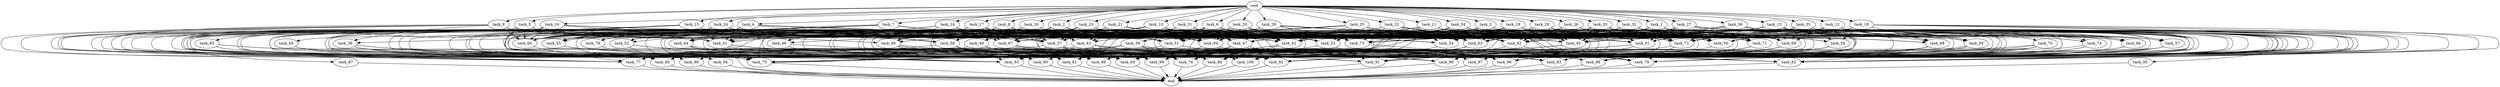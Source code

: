 digraph G {
  task_15 [size="3.332335e+11"];
  task_77 [size="3.517805e+11"];
  task_62 [size="5.524854e+11"];
  task_59 [size="2.151197e+11"];
  task_20 [size="3.043648e+11"];
  task_17 [size="4.985113e+11"];
  task_89 [size="2.703358e+11"];
  task_24 [size="1.103271e+11"];
  task_92 [size="4.053151e+11"];
  task_85 [size="1.684004e+11"];
  task_23 [size="9.973675e+11"];
  task_73 [size="1.537501e+11"];
  task_63 [size="2.637347e+11"];
  task_45 [size="5.720824e+11"];
  task_11 [size="8.270526e+11"];
  task_13 [size="5.338262e+11"];
  task_54 [size="7.089923e+11"];
  task_58 [size="4.620241e+11"];
  task_55 [size="8.467264e+11"];
  task_60 [size="8.459912e+11"];
  task_61 [size="5.891735e+11"];
  task_56 [size="3.195991e+11"];
  task_16 [size="9.907133e+11"];
  task_30 [size="3.965444e+11"];
  task_76 [size="7.203466e+11"];
  task_74 [size="9.756868e+11"];
  task_47 [size="9.191219e+11"];
  task_81 [size="4.489237e+11"];
  task_34 [size="8.994730e+11"];
  task_25 [size="7.388051e+11"];
  task_44 [size="2.939366e+11"];
  task_67 [size="6.583043e+11"];
  task_29 [size="1.079275e+09"];
  end [size="0.000000e+00"];
  task_66 [size="5.358465e+11"];
  task_2 [size="5.207968e+11"];
  task_4 [size="4.322883e+11"];
  task_86 [size="4.750232e+11"];
  task_64 [size="9.148786e+11"];
  task_36 [size="3.773419e+11"];
  task_71 [size="5.285821e+11"];
  task_94 [size="7.457363e+11"];
  task_95 [size="5.611420e+11"];
  task_96 [size="6.201963e+11"];
  task_48 [size="2.029380e+11"];
  task_53 [size="5.674493e+11"];
  task_5 [size="7.565313e+11"];
  task_79 [size="7.130177e+11"];
  task_52 [size="3.659694e+11"];
  task_31 [size="5.222800e+11"];
  task_1 [size="9.781871e+11"];
  task_82 [size="6.812302e+11"];
  task_19 [size="3.292659e+11"];
  task_40 [size="4.006966e+11"];
  task_57 [size="8.686196e+11"];
  task_83 [size="4.860182e+11"];
  task_6 [size="1.669023e+11"];
  task_80 [size="9.172223e+11"];
  task_22 [size="9.900376e+11"];
  task_99 [size="3.175307e+10"];
  task_100 [size="3.585116e+11"];
  task_84 [size="7.530148e+11"];
  task_90 [size="7.136734e+11"];
  task_49 [size="6.957883e+11"];
  task_3 [size="8.969040e+11"];
  task_14 [size="4.041680e+11"];
  task_18 [size="2.763032e+10"];
  task_42 [size="7.363683e+11"];
  task_10 [size="2.584707e+11"];
  task_70 [size="3.569289e+11"];
  task_78 [size="8.094747e+11"];
  task_50 [size="1.040818e+11"];
  task_21 [size="8.605084e+11"];
  task_32 [size="9.919680e+11"];
  task_51 [size="1.418136e+11"];
  task_46 [size="8.214720e+11"];
  task_12 [size="4.494152e+11"];
  task_9 [size="6.466734e+10"];
  task_93 [size="3.313521e+11"];
  task_43 [size="5.676089e+09"];
  task_26 [size="9.126666e+11"];
  task_41 [size="6.302681e+11"];
  task_27 [size="9.192533e+10"];
  task_68 [size="9.497109e+11"];
  task_65 [size="4.300107e+11"];
  task_39 [size="5.831676e+11"];
  task_38 [size="9.395753e+10"];
  task_72 [size="3.609057e+10"];
  task_98 [size="4.399747e+11"];
  task_28 [size="1.642563e+11"];
  task_69 [size="1.350451e+11"];
  task_88 [size="7.244863e+11"];
  task_91 [size="3.410611e+11"];
  task_8 [size="1.696697e+10"];
  task_75 [size="5.855468e+11"];
  task_33 [size="9.788268e+11"];
  root [size="0.000000e+00"];
  task_7 [size="8.311630e+11"];
  task_87 [size="7.974394e+11"];
  task_35 [size="6.929737e+11"];
  task_97 [size="1.145807e+11"];
  task_37 [size="9.676746e+11"];

  task_15 -> task_64 [size="6.099191e+07"];
  task_15 -> task_47 [size="6.565156e+07"];
  task_15 -> task_77 [size="3.517805e+07"];
  task_15 -> task_60 [size="4.976419e+07"];
  task_15 -> task_73 [size="9.609379e+06"];
  task_15 -> task_88 [size="8.049848e+07"];
  task_15 -> task_41 [size="3.501490e+07"];
  task_15 -> task_86 [size="3.654025e+07"];
  task_77 -> end [size="1.000000e-12"];
  task_62 -> task_84 [size="3.963236e+07"];
  task_62 -> task_100 [size="1.886903e+07"];
  task_62 -> task_79 [size="4.194222e+07"];
  task_59 -> task_77 [size="3.517805e+07"];
  task_59 -> task_93 [size="1.949130e+07"];
  task_59 -> task_98 [size="3.384420e+07"];
  task_59 -> task_100 [size="1.886903e+07"];
  task_59 -> task_97 [size="1.273119e+07"];
  task_20 -> task_64 [size="6.099191e+07"];
  task_20 -> task_42 [size="4.909122e+07"];
  task_20 -> task_77 [size="3.517805e+07"];
  task_20 -> task_40 [size="2.226092e+07"];
  task_20 -> task_59 [size="2.390219e+07"];
  task_20 -> task_37 [size="5.692204e+07"];
  task_20 -> task_43 [size="8.108698e+05"];
  task_20 -> task_68 [size="8.633735e+07"];
  task_20 -> task_75 [size="3.444393e+07"];
  task_20 -> task_56 [size="2.130661e+07"];
  task_20 -> task_67 [size="7.314492e+07"];
  task_20 -> task_72 [size="2.005032e+06"];
  task_20 -> task_49 [size="2.319294e+08"];
  task_20 -> task_74 [size="1.951374e+08"];
  task_20 -> task_47 [size="6.565156e+07"];
  task_17 -> task_45 [size="5.720824e+08"];
  task_17 -> task_67 [size="7.314492e+07"];
  task_17 -> task_42 [size="4.909122e+07"];
  task_17 -> task_62 [size="3.453034e+07"];
  task_17 -> task_37 [size="5.692204e+07"];
  task_17 -> task_40 [size="2.226092e+07"];
  task_17 -> task_43 [size="8.108698e+05"];
  task_17 -> task_41 [size="3.501490e+07"];
  task_17 -> task_80 [size="7.643519e+07"];
  task_17 -> task_56 [size="2.130661e+07"];
  task_17 -> task_60 [size="4.976419e+07"];
  task_17 -> task_84 [size="3.963236e+07"];
  task_17 -> task_83 [size="2.557990e+07"];
  task_17 -> task_46 [size="2.738240e+08"];
  task_17 -> task_66 [size="8.930776e+07"];
  task_17 -> task_49 [size="2.319294e+08"];
  task_17 -> task_63 [size="1.648342e+07"];
  task_17 -> task_85 [size="1.871116e+07"];
  task_89 -> end [size="1.000000e-12"];
  task_24 -> task_78 [size="4.047374e+08"];
  task_24 -> task_77 [size="3.517805e+07"];
  task_24 -> task_62 [size="3.453034e+07"];
  task_24 -> task_59 [size="2.390219e+07"];
  task_24 -> task_55 [size="9.408071e+07"];
  task_24 -> task_60 [size="4.976419e+07"];
  task_24 -> task_75 [size="3.444393e+07"];
  task_24 -> task_53 [size="6.304992e+07"];
  task_24 -> task_67 [size="7.314492e+07"];
  task_24 -> task_83 [size="2.557990e+07"];
  task_24 -> task_37 [size="5.692204e+07"];
  task_24 -> task_63 [size="1.648342e+07"];
  task_92 -> end [size="1.000000e-12"];
  task_85 -> end [size="1.000000e-12"];
  task_23 -> task_67 [size="7.314492e+07"];
  task_23 -> task_61 [size="3.682334e+07"];
  task_23 -> task_100 [size="1.886903e+07"];
  task_23 -> task_41 [size="3.501490e+07"];
  task_23 -> task_75 [size="3.444393e+07"];
  task_23 -> task_84 [size="3.963236e+07"];
  task_23 -> task_38 [size="4.697876e+07"];
  task_23 -> task_69 [size="1.038808e+07"];
  task_23 -> task_73 [size="9.609379e+06"];
  task_23 -> task_72 [size="2.005032e+06"];
  task_23 -> task_37 [size="5.692204e+07"];
  task_23 -> task_63 [size="1.648342e+07"];
  task_23 -> task_98 [size="3.384420e+07"];
  task_73 -> task_83 [size="2.557990e+07"];
  task_63 -> task_91 [size="4.872301e+07"];
  task_63 -> task_99 [size="1.984567e+06"];
  task_63 -> task_77 [size="3.517805e+07"];
  task_63 -> task_84 [size="3.963236e+07"];
  task_63 -> task_100 [size="1.886903e+07"];
  task_45 -> task_76 [size="4.237333e+07"];
  task_45 -> task_90 [size="2.378911e+08"];
  task_11 -> task_64 [size="6.099191e+07"];
  task_11 -> task_81 [size="4.081125e+07"];
  task_11 -> task_71 [size="5.285821e+07"];
  task_11 -> task_42 [size="4.909122e+07"];
  task_11 -> task_40 [size="2.226092e+07"];
  task_11 -> task_91 [size="4.872301e+07"];
  task_11 -> task_58 [size="4.620241e+07"];
  task_11 -> task_92 [size="2.702101e+07"];
  task_11 -> task_41 [size="3.501490e+07"];
  task_11 -> task_100 [size="1.886903e+07"];
  task_11 -> task_75 [size="3.444393e+07"];
  task_11 -> task_56 [size="2.130661e+07"];
  task_11 -> task_93 [size="1.949130e+07"];
  task_11 -> task_46 [size="2.738240e+08"];
  task_11 -> task_72 [size="2.005032e+06"];
  task_11 -> task_97 [size="1.273119e+07"];
  task_13 -> task_64 [size="6.099191e+07"];
  task_13 -> task_42 [size="4.909122e+07"];
  task_13 -> task_58 [size="4.620241e+07"];
  task_13 -> task_70 [size="3.569289e+08"];
  task_13 -> task_57 [size="2.171549e+08"];
  task_13 -> task_88 [size="8.049848e+07"];
  task_13 -> task_75 [size="3.444393e+07"];
  task_13 -> task_41 [size="3.501490e+07"];
  task_13 -> task_68 [size="8.633735e+07"];
  task_13 -> task_99 [size="1.984567e+06"];
  task_13 -> task_67 [size="7.314492e+07"];
  task_13 -> task_69 [size="1.038808e+07"];
  task_13 -> task_72 [size="2.005032e+06"];
  task_13 -> task_63 [size="1.648342e+07"];
  task_13 -> task_86 [size="3.654025e+07"];
  task_13 -> task_92 [size="2.702101e+07"];
  task_54 -> task_98 [size="3.384420e+07"];
  task_54 -> task_100 [size="1.886903e+07"];
  task_58 -> task_97 [size="1.273119e+07"];
  task_58 -> task_80 [size="7.643519e+07"];
  task_58 -> task_98 [size="3.384420e+07"];
  task_58 -> task_96 [size="5.168302e+07"];
  task_55 -> task_81 [size="4.081125e+07"];
  task_55 -> task_79 [size="4.194222e+07"];
  task_60 -> task_77 [size="3.517805e+07"];
  task_61 -> task_98 [size="3.384420e+07"];
  task_61 -> task_86 [size="3.654025e+07"];
  task_61 -> task_80 [size="7.643519e+07"];
  task_56 -> task_91 [size="4.872301e+07"];
  task_16 -> task_81 [size="4.081125e+07"];
  task_16 -> task_99 [size="1.984567e+06"];
  task_16 -> task_42 [size="4.909122e+07"];
  task_16 -> task_60 [size="4.976419e+07"];
  task_16 -> task_83 [size="2.557990e+07"];
  task_16 -> task_41 [size="3.501490e+07"];
  task_16 -> task_100 [size="1.886903e+07"];
  task_16 -> task_65 [size="4.300107e+08"];
  task_16 -> task_51 [size="1.181780e+07"];
  task_16 -> task_79 [size="4.194222e+07"];
  task_16 -> task_85 [size="1.871116e+07"];
  task_16 -> task_72 [size="2.005032e+06"];
  task_16 -> task_53 [size="6.304992e+07"];
  task_16 -> task_90 [size="2.378911e+08"];
  task_16 -> task_47 [size="6.565156e+07"];
  task_30 -> task_48 [size="2.254867e+07"];
  task_30 -> task_61 [size="3.682334e+07"];
  task_30 -> task_71 [size="5.285821e+07"];
  task_30 -> task_55 [size="9.408071e+07"];
  task_30 -> task_60 [size="4.976419e+07"];
  task_30 -> task_73 [size="9.609379e+06"];
  task_30 -> task_44 [size="4.199094e+07"];
  task_30 -> task_41 [size="3.501490e+07"];
  task_30 -> task_100 [size="1.886903e+07"];
  task_30 -> task_97 [size="1.273119e+07"];
  task_76 -> end [size="1.000000e-12"];
  task_74 -> task_83 [size="2.557990e+07"];
  task_74 -> task_76 [size="4.237333e+07"];
  task_74 -> task_79 [size="4.194222e+07"];
  task_47 -> task_92 [size="2.702101e+07"];
  task_47 -> task_99 [size="1.984567e+06"];
  task_47 -> task_76 [size="4.237333e+07"];
  task_47 -> task_100 [size="1.886903e+07"];
  task_47 -> task_96 [size="5.168302e+07"];
  task_81 -> end [size="1.000000e-12"];
  task_34 -> task_64 [size="6.099191e+07"];
  task_34 -> task_71 [size="5.285821e+07"];
  task_34 -> task_42 [size="4.909122e+07"];
  task_34 -> task_40 [size="2.226092e+07"];
  task_34 -> task_59 [size="2.390219e+07"];
  task_34 -> task_50 [size="1.734696e+07"];
  task_34 -> task_58 [size="4.620241e+07"];
  task_34 -> task_61 [size="3.682334e+07"];
  task_34 -> task_92 [size="2.702101e+07"];
  task_34 -> task_53 [size="6.304992e+07"];
  task_34 -> task_56 [size="2.130661e+07"];
  task_34 -> task_47 [size="6.565156e+07"];
  task_34 -> task_51 [size="1.181780e+07"];
  task_34 -> task_83 [size="2.557990e+07"];
  task_34 -> task_69 [size="1.038808e+07"];
  task_34 -> task_85 [size="1.871116e+07"];
  task_34 -> task_72 [size="2.005032e+06"];
  task_34 -> task_37 [size="5.692204e+07"];
  task_34 -> task_73 [size="9.609379e+06"];
  task_25 -> task_81 [size="4.081125e+07"];
  task_25 -> task_71 [size="5.285821e+07"];
  task_25 -> task_42 [size="4.909122e+07"];
  task_25 -> task_40 [size="2.226092e+07"];
  task_25 -> task_55 [size="9.408071e+07"];
  task_25 -> task_44 [size="4.199094e+07"];
  task_25 -> task_82 [size="6.812302e+07"];
  task_25 -> task_68 [size="8.633735e+07"];
  task_25 -> task_100 [size="1.886903e+07"];
  task_25 -> task_61 [size="3.682334e+07"];
  task_25 -> task_53 [size="6.304992e+07"];
  task_25 -> task_83 [size="2.557990e+07"];
  task_25 -> task_73 [size="9.609379e+06"];
  task_25 -> task_37 [size="5.692204e+07"];
  task_25 -> task_63 [size="1.648342e+07"];
  task_25 -> task_76 [size="4.237333e+07"];
  task_44 -> task_75 [size="3.444393e+07"];
  task_44 -> task_82 [size="6.812302e+07"];
  task_44 -> task_84 [size="3.963236e+07"];
  task_44 -> task_93 [size="1.949130e+07"];
  task_44 -> task_100 [size="1.886903e+07"];
  task_44 -> task_76 [size="4.237333e+07"];
  task_67 -> task_91 [size="4.872301e+07"];
  task_67 -> task_82 [size="6.812302e+07"];
  task_67 -> task_93 [size="1.949130e+07"];
  task_67 -> task_76 [size="4.237333e+07"];
  task_29 -> task_93 [size="1.949130e+07"];
  task_29 -> task_71 [size="5.285821e+07"];
  task_29 -> task_39 [size="5.831676e+08"];
  task_29 -> task_62 [size="3.453034e+07"];
  task_29 -> task_37 [size="5.692204e+07"];
  task_29 -> task_60 [size="4.976419e+07"];
  task_29 -> task_100 [size="1.886903e+07"];
  task_29 -> task_66 [size="8.930776e+07"];
  task_29 -> task_51 [size="1.181780e+07"];
  task_29 -> task_79 [size="4.194222e+07"];
  task_29 -> task_73 [size="9.609379e+06"];
  task_29 -> task_49 [size="2.319294e+08"];
  task_29 -> task_63 [size="1.648342e+07"];
  task_29 -> task_47 [size="6.565156e+07"];
  task_66 -> task_83 [size="2.557990e+07"];
  task_66 -> task_98 [size="3.384420e+07"];
  task_66 -> task_96 [size="5.168302e+07"];
  task_2 -> task_64 [size="6.099191e+07"];
  task_2 -> task_51 [size="1.181780e+07"];
  task_2 -> task_42 [size="4.909122e+07"];
  task_2 -> task_60 [size="4.976419e+07"];
  task_2 -> task_50 [size="1.734696e+07"];
  task_2 -> task_44 [size="4.199094e+07"];
  task_2 -> task_62 [size="3.453034e+07"];
  task_2 -> task_41 [size="3.501490e+07"];
  task_2 -> task_48 [size="2.254867e+07"];
  task_2 -> task_67 [size="7.314492e+07"];
  task_2 -> task_73 [size="9.609379e+06"];
  task_2 -> task_46 [size="2.738240e+08"];
  task_2 -> task_85 [size="1.871116e+07"];
  task_4 -> task_64 [size="6.099191e+07"];
  task_4 -> task_52 [size="1.219898e+08"];
  task_4 -> task_99 [size="1.984567e+06"];
  task_4 -> task_56 [size="2.130661e+07"];
  task_4 -> task_58 [size="4.620241e+07"];
  task_4 -> task_59 [size="2.390219e+07"];
  task_4 -> task_55 [size="9.408071e+07"];
  task_4 -> task_44 [size="4.199094e+07"];
  task_4 -> task_76 [size="4.237333e+07"];
  task_4 -> task_41 [size="3.501490e+07"];
  task_4 -> task_80 [size="7.643519e+07"];
  task_86 -> end [size="1.000000e-12"];
  task_64 -> task_82 [size="6.812302e+07"];
  task_64 -> task_99 [size="1.984567e+06"];
  task_64 -> task_100 [size="1.886903e+07"];
  task_64 -> task_97 [size="1.273119e+07"];
  task_36 -> task_82 [size="6.812302e+07"];
  task_36 -> task_51 [size="1.181780e+07"];
  task_36 -> task_88 [size="8.049848e+07"];
  task_36 -> task_62 [size="3.453034e+07"];
  task_36 -> task_43 [size="8.108698e+05"];
  task_36 -> task_68 [size="8.633735e+07"];
  task_36 -> task_61 [size="3.682334e+07"];
  task_36 -> task_84 [size="3.963236e+07"];
  task_36 -> task_69 [size="1.038808e+07"];
  task_36 -> task_85 [size="1.871116e+07"];
  task_36 -> task_72 [size="2.005032e+06"];
  task_36 -> task_63 [size="1.648342e+07"];
  task_36 -> task_76 [size="4.237333e+07"];
  task_71 -> task_88 [size="8.049848e+07"];
  task_71 -> task_96 [size="5.168302e+07"];
  task_94 -> end [size="1.000000e-12"];
  task_95 -> end [size="1.000000e-12"];
  task_96 -> end [size="1.000000e-12"];
  task_48 -> task_81 [size="4.081125e+07"];
  task_48 -> task_96 [size="5.168302e+07"];
  task_48 -> task_84 [size="3.963236e+07"];
  task_48 -> task_79 [size="4.194222e+07"];
  task_48 -> task_83 [size="2.557990e+07"];
  task_48 -> task_86 [size="3.654025e+07"];
  task_53 -> task_91 [size="4.872301e+07"];
  task_53 -> task_86 [size="3.654025e+07"];
  task_5 -> task_64 [size="6.099191e+07"];
  task_5 -> task_93 [size="1.949130e+07"];
  task_5 -> task_60 [size="4.976419e+07"];
  task_5 -> task_59 [size="2.390219e+07"];
  task_5 -> task_88 [size="8.049848e+07"];
  task_5 -> task_61 [size="3.682334e+07"];
  task_5 -> task_41 [size="3.501490e+07"];
  task_5 -> task_92 [size="2.702101e+07"];
  task_5 -> task_99 [size="1.984567e+06"];
  task_5 -> task_79 [size="4.194222e+07"];
  task_5 -> task_80 [size="7.643519e+07"];
  task_5 -> task_37 [size="5.692204e+07"];
  task_79 -> end [size="1.000000e-12"];
  task_52 -> task_85 [size="1.871116e+07"];
  task_52 -> task_76 [size="4.237333e+07"];
  task_52 -> task_96 [size="5.168302e+07"];
  task_31 -> task_53 [size="6.304992e+07"];
  task_31 -> task_56 [size="2.130661e+07"];
  task_31 -> task_51 [size="1.181780e+07"];
  task_31 -> task_84 [size="3.963236e+07"];
  task_31 -> task_55 [size="9.408071e+07"];
  task_31 -> task_69 [size="1.038808e+07"];
  task_31 -> task_73 [size="9.609379e+06"];
  task_31 -> task_74 [size="1.951374e+08"];
  task_31 -> task_37 [size="5.692204e+07"];
  task_31 -> task_94 [size="7.457363e+08"];
  task_31 -> task_41 [size="3.501490e+07"];
  task_1 -> task_82 [size="6.812302e+07"];
  task_1 -> task_71 [size="5.285821e+07"];
  task_1 -> task_42 [size="4.909122e+07"];
  task_1 -> task_60 [size="4.976419e+07"];
  task_1 -> task_59 [size="2.390219e+07"];
  task_1 -> task_95 [size="5.611420e+08"];
  task_1 -> task_40 [size="2.226092e+07"];
  task_1 -> task_80 [size="7.643519e+07"];
  task_1 -> task_53 [size="6.304992e+07"];
  task_1 -> task_84 [size="3.963236e+07"];
  task_1 -> task_83 [size="2.557990e+07"];
  task_1 -> task_69 [size="1.038808e+07"];
  task_1 -> task_73 [size="9.609379e+06"];
  task_82 -> end [size="1.000000e-12"];
  task_19 -> task_64 [size="6.099191e+07"];
  task_19 -> task_71 [size="5.285821e+07"];
  task_19 -> task_54 [size="1.417985e+08"];
  task_19 -> task_50 [size="1.734696e+07"];
  task_19 -> task_93 [size="1.949130e+07"];
  task_19 -> task_61 [size="3.682334e+07"];
  task_19 -> task_68 [size="8.633735e+07"];
  task_19 -> task_56 [size="2.130661e+07"];
  task_19 -> task_69 [size="1.038808e+07"];
  task_19 -> task_37 [size="5.692204e+07"];
  task_19 -> task_63 [size="1.648342e+07"];
  task_19 -> task_76 [size="4.237333e+07"];
  task_40 -> task_85 [size="1.871116e+07"];
  task_40 -> task_93 [size="1.949130e+07"];
  task_40 -> task_76 [size="4.237333e+07"];
  task_40 -> task_89 [size="5.406717e+07"];
  task_57 -> task_91 [size="4.872301e+07"];
  task_57 -> task_75 [size="3.444393e+07"];
  task_57 -> task_93 [size="1.949130e+07"];
  task_57 -> task_98 [size="3.384420e+07"];
  task_83 -> end [size="1.000000e-12"];
  task_6 -> task_84 [size="3.963236e+07"];
  task_6 -> task_42 [size="4.909122e+07"];
  task_6 -> task_60 [size="4.976419e+07"];
  task_6 -> task_59 [size="2.390219e+07"];
  task_6 -> task_58 [size="4.620241e+07"];
  task_6 -> task_43 [size="8.108698e+05"];
  task_6 -> task_61 [size="3.682334e+07"];
  task_6 -> task_62 [size="3.453034e+07"];
  task_6 -> task_92 [size="2.702101e+07"];
  task_6 -> task_99 [size="1.984567e+06"];
  task_6 -> task_51 [size="1.181780e+07"];
  task_6 -> task_67 [size="7.314492e+07"];
  task_6 -> task_69 [size="1.038808e+07"];
  task_6 -> task_72 [size="2.005032e+06"];
  task_6 -> task_79 [size="4.194222e+07"];
  task_6 -> task_37 [size="5.692204e+07"];
  task_6 -> task_63 [size="1.648342e+07"];
  task_80 -> end [size="1.000000e-12"];
  task_22 -> task_54 [size="1.417985e+08"];
  task_22 -> task_62 [size="3.453034e+07"];
  task_22 -> task_40 [size="2.226092e+07"];
  task_22 -> task_41 [size="3.501490e+07"];
  task_22 -> task_63 [size="1.648342e+07"];
  task_22 -> task_48 [size="2.254867e+07"];
  task_22 -> task_56 [size="2.130661e+07"];
  task_22 -> task_84 [size="3.963236e+07"];
  task_22 -> task_52 [size="1.219898e+08"];
  task_22 -> task_73 [size="9.609379e+06"];
  task_22 -> task_72 [size="2.005032e+06"];
  task_22 -> task_37 [size="5.692204e+07"];
  task_22 -> task_98 [size="3.384420e+07"];
  task_99 -> end [size="1.000000e-12"];
  task_100 -> end [size="1.000000e-12"];
  task_84 -> end [size="1.000000e-12"];
  task_90 -> end [size="1.000000e-12"];
  task_49 -> task_75 [size="3.444393e+07"];
  task_49 -> task_81 [size="4.081125e+07"];
  task_49 -> task_76 [size="4.237333e+07"];
  task_49 -> task_84 [size="3.963236e+07"];
  task_49 -> task_96 [size="5.168302e+07"];
  task_3 -> task_64 [size="6.099191e+07"];
  task_3 -> task_71 [size="5.285821e+07"];
  task_3 -> task_42 [size="4.909122e+07"];
  task_3 -> task_54 [size="1.417985e+08"];
  task_3 -> task_60 [size="4.976419e+07"];
  task_3 -> task_59 [size="2.390219e+07"];
  task_3 -> task_50 [size="1.734696e+07"];
  task_3 -> task_44 [size="4.199094e+07"];
  task_3 -> task_57 [size="2.171549e+08"];
  task_3 -> task_80 [size="7.643519e+07"];
  task_3 -> task_61 [size="3.682334e+07"];
  task_3 -> task_56 [size="2.130661e+07"];
  task_3 -> task_51 [size="1.181780e+07"];
  task_3 -> task_96 [size="5.168302e+07"];
  task_3 -> task_66 [size="8.930776e+07"];
  task_3 -> task_72 [size="2.005032e+06"];
  task_3 -> task_37 [size="5.692204e+07"];
  task_3 -> task_63 [size="1.648342e+07"];
  task_3 -> task_86 [size="3.654025e+07"];
  task_14 -> task_64 [size="6.099191e+07"];
  task_14 -> task_87 [size="7.974394e+08"];
  task_14 -> task_40 [size="2.226092e+07"];
  task_14 -> task_55 [size="9.408071e+07"];
  task_14 -> task_68 [size="8.633735e+07"];
  task_14 -> task_48 [size="2.254867e+07"];
  task_14 -> task_75 [size="3.444393e+07"];
  task_14 -> task_86 [size="3.654025e+07"];
  task_14 -> task_69 [size="1.038808e+07"];
  task_14 -> task_37 [size="5.692204e+07"];
  task_14 -> task_47 [size="6.565156e+07"];
  task_14 -> task_92 [size="2.702101e+07"];
  task_18 -> task_68 [size="8.633735e+07"];
  task_18 -> task_50 [size="1.734696e+07"];
  task_18 -> task_56 [size="2.130661e+07"];
  task_18 -> task_86 [size="3.654025e+07"];
  task_18 -> task_62 [size="3.453034e+07"];
  task_18 -> task_73 [size="9.609379e+06"];
  task_18 -> task_72 [size="2.005032e+06"];
  task_18 -> task_83 [size="2.557990e+07"];
  task_18 -> task_63 [size="1.648342e+07"];
  task_18 -> task_100 [size="1.886903e+07"];
  task_18 -> task_92 [size="2.702101e+07"];
  task_42 -> task_99 [size="1.984567e+06"];
  task_42 -> task_84 [size="3.963236e+07"];
  task_42 -> task_86 [size="3.654025e+07"];
  task_10 -> task_64 [size="6.099191e+07"];
  task_10 -> task_81 [size="4.081125e+07"];
  task_10 -> task_54 [size="1.417985e+08"];
  task_10 -> task_40 [size="2.226092e+07"];
  task_10 -> task_44 [size="4.199094e+07"];
  task_10 -> task_60 [size="4.976419e+07"];
  task_10 -> task_80 [size="7.643519e+07"];
  task_10 -> task_61 [size="3.682334e+07"];
  task_10 -> task_56 [size="2.130661e+07"];
  task_10 -> task_93 [size="1.949130e+07"];
  task_10 -> task_79 [size="4.194222e+07"];
  task_10 -> task_72 [size="2.005032e+06"];
  task_10 -> task_37 [size="5.692204e+07"];
  task_10 -> task_63 [size="1.648342e+07"];
  task_10 -> task_86 [size="3.654025e+07"];
  task_70 -> task_92 [size="2.702101e+07"];
  task_70 -> task_99 [size="1.984567e+06"];
  task_70 -> task_79 [size="4.194222e+07"];
  task_70 -> task_83 [size="2.557990e+07"];
  task_70 -> task_90 [size="2.378911e+08"];
  task_70 -> task_100 [size="1.886903e+07"];
  task_78 -> end [size="1.000000e-12"];
  task_50 -> task_93 [size="1.949130e+07"];
  task_50 -> task_84 [size="3.963236e+07"];
  task_50 -> task_76 [size="4.237333e+07"];
  task_21 -> task_81 [size="4.081125e+07"];
  task_21 -> task_62 [size="3.453034e+07"];
  task_21 -> task_43 [size="8.108698e+05"];
  task_21 -> task_75 [size="3.444393e+07"];
  task_21 -> task_100 [size="1.886903e+07"];
  task_21 -> task_41 [size="3.501490e+07"];
  task_21 -> task_48 [size="2.254867e+07"];
  task_21 -> task_68 [size="8.633735e+07"];
  task_21 -> task_99 [size="1.984567e+06"];
  task_21 -> task_84 [size="3.963236e+07"];
  task_21 -> task_73 [size="9.609379e+06"];
  task_21 -> task_72 [size="2.005032e+06"];
  task_21 -> task_53 [size="6.304992e+07"];
  task_21 -> task_47 [size="6.565156e+07"];
  task_32 -> task_81 [size="4.081125e+07"];
  task_32 -> task_42 [size="4.909122e+07"];
  task_32 -> task_60 [size="4.976419e+07"];
  task_32 -> task_58 [size="4.620241e+07"];
  task_32 -> task_63 [size="1.648342e+07"];
  task_32 -> task_100 [size="1.886903e+07"];
  task_32 -> task_98 [size="3.384420e+07"];
  task_32 -> task_61 [size="3.682334e+07"];
  task_32 -> task_56 [size="2.130661e+07"];
  task_32 -> task_51 [size="1.181780e+07"];
  task_32 -> task_79 [size="4.194222e+07"];
  task_32 -> task_69 [size="1.038808e+07"];
  task_32 -> task_73 [size="9.609379e+06"];
  task_32 -> task_40 [size="2.226092e+07"];
  task_32 -> task_74 [size="1.951374e+08"];
  task_32 -> task_47 [size="6.565156e+07"];
  task_51 -> task_85 [size="1.871116e+07"];
  task_51 -> task_98 [size="3.384420e+07"];
  task_51 -> task_84 [size="3.963236e+07"];
  task_51 -> task_96 [size="5.168302e+07"];
  task_46 -> task_81 [size="4.081125e+07"];
  task_46 -> task_80 [size="7.643519e+07"];
  task_46 -> task_83 [size="2.557990e+07"];
  task_12 -> task_64 [size="6.099191e+07"];
  task_12 -> task_82 [size="6.812302e+07"];
  task_12 -> task_40 [size="2.226092e+07"];
  task_12 -> task_57 [size="2.171549e+08"];
  task_12 -> task_58 [size="4.620241e+07"];
  task_12 -> task_61 [size="3.682334e+07"];
  task_12 -> task_68 [size="8.633735e+07"];
  task_12 -> task_53 [size="6.304992e+07"];
  task_12 -> task_56 [size="2.130661e+07"];
  task_12 -> task_79 [size="4.194222e+07"];
  task_12 -> task_69 [size="1.038808e+07"];
  task_12 -> task_72 [size="2.005032e+06"];
  task_12 -> task_86 [size="3.654025e+07"];
  task_12 -> task_76 [size="4.237333e+07"];
  task_9 -> task_48 [size="2.254867e+07"];
  task_9 -> task_75 [size="3.444393e+07"];
  task_9 -> task_40 [size="2.226092e+07"];
  task_9 -> task_51 [size="1.181780e+07"];
  task_9 -> task_42 [size="4.909122e+07"];
  task_9 -> task_60 [size="4.976419e+07"];
  task_9 -> task_59 [size="2.390219e+07"];
  task_9 -> task_85 [size="1.871116e+07"];
  task_9 -> task_93 [size="1.949130e+07"];
  task_9 -> task_84 [size="3.963236e+07"];
  task_9 -> task_38 [size="4.697876e+07"];
  task_93 -> end [size="1.000000e-12"];
  task_43 -> task_75 [size="3.444393e+07"];
  task_43 -> task_84 [size="3.963236e+07"];
  task_43 -> task_100 [size="1.886903e+07"];
  task_43 -> task_88 [size="8.049848e+07"];
  task_26 -> task_62 [size="3.453034e+07"];
  task_26 -> task_57 [size="2.171549e+08"];
  task_26 -> task_58 [size="4.620241e+07"];
  task_26 -> task_41 [size="3.501490e+07"];
  task_26 -> task_48 [size="2.254867e+07"];
  task_26 -> task_68 [size="8.633735e+07"];
  task_26 -> task_40 [size="2.226092e+07"];
  task_26 -> task_83 [size="2.557990e+07"];
  task_26 -> task_73 [size="9.609379e+06"];
  task_26 -> task_63 [size="1.648342e+07"];
  task_26 -> task_47 [size="6.565156e+07"];
  task_26 -> task_97 [size="1.273119e+07"];
  task_41 -> task_91 [size="4.872301e+07"];
  task_41 -> task_75 [size="3.444393e+07"];
  task_41 -> task_93 [size="1.949130e+07"];
  task_41 -> task_83 [size="2.557990e+07"];
  task_41 -> task_89 [size="5.406717e+07"];
  task_27 -> task_71 [size="5.285821e+07"];
  task_27 -> task_77 [size="3.517805e+07"];
  task_27 -> task_62 [size="3.453034e+07"];
  task_27 -> task_55 [size="9.408071e+07"];
  task_27 -> task_40 [size="2.226092e+07"];
  task_27 -> task_41 [size="3.501490e+07"];
  task_27 -> task_58 [size="4.620241e+07"];
  task_27 -> task_61 [size="3.682334e+07"];
  task_27 -> task_66 [size="8.930776e+07"];
  task_27 -> task_73 [size="9.609379e+06"];
  task_27 -> task_96 [size="5.168302e+07"];
  task_27 -> task_88 [size="8.049848e+07"];
  task_27 -> task_72 [size="2.005032e+06"];
  task_27 -> task_79 [size="4.194222e+07"];
  task_27 -> task_47 [size="6.565156e+07"];
  task_68 -> task_82 [size="6.812302e+07"];
  task_68 -> task_99 [size="1.984567e+06"];
  task_68 -> task_84 [size="3.963236e+07"];
  task_68 -> task_96 [size="5.168302e+07"];
  task_68 -> task_97 [size="1.273119e+07"];
  task_68 -> task_98 [size="3.384420e+07"];
  task_68 -> task_80 [size="7.643519e+07"];
  task_65 -> task_98 [size="3.384420e+07"];
  task_65 -> task_77 [size="3.517805e+07"];
  task_65 -> task_76 [size="4.237333e+07"];
  task_39 -> task_75 [size="3.444393e+07"];
  task_39 -> task_93 [size="1.949130e+07"];
  task_39 -> task_92 [size="2.702101e+07"];
  task_39 -> task_76 [size="4.237333e+07"];
  task_39 -> task_96 [size="5.168302e+07"];
  task_38 -> task_99 [size="1.984567e+06"];
  task_38 -> task_89 [size="5.406717e+07"];
  task_38 -> task_80 [size="7.643519e+07"];
  task_38 -> task_98 [size="3.384420e+07"];
  task_38 -> task_86 [size="3.654025e+07"];
  task_38 -> task_97 [size="1.273119e+07"];
  task_72 -> task_99 [size="1.984567e+06"];
  task_72 -> task_79 [size="4.194222e+07"];
  task_98 -> end [size="1.000000e-12"];
  task_28 -> task_79 [size="4.194222e+07"];
  task_28 -> task_78 [size="4.047374e+08"];
  task_28 -> task_71 [size="5.285821e+07"];
  task_28 -> task_42 [size="4.909122e+07"];
  task_28 -> task_62 [size="3.453034e+07"];
  task_28 -> task_40 [size="2.226092e+07"];
  task_28 -> task_43 [size="8.108698e+05"];
  task_28 -> task_61 [size="3.682334e+07"];
  task_28 -> task_41 [size="3.501490e+07"];
  task_28 -> task_68 [size="8.633735e+07"];
  task_28 -> task_99 [size="1.984567e+06"];
  task_28 -> task_66 [size="8.930776e+07"];
  task_28 -> task_83 [size="2.557990e+07"];
  task_28 -> task_88 [size="8.049848e+07"];
  task_28 -> task_53 [size="6.304992e+07"];
  task_28 -> task_37 [size="5.692204e+07"];
  task_69 -> task_76 [size="4.237333e+07"];
  task_69 -> task_82 [size="6.812302e+07"];
  task_69 -> task_83 [size="2.557990e+07"];
  task_69 -> task_93 [size="1.949130e+07"];
  task_69 -> task_89 [size="5.406717e+07"];
  task_88 -> end [size="1.000000e-12"];
  task_91 -> end [size="1.000000e-12"];
  task_8 -> task_93 [size="1.949130e+07"];
  task_8 -> task_54 [size="1.417985e+08"];
  task_8 -> task_42 [size="4.909122e+07"];
  task_8 -> task_60 [size="4.976419e+07"];
  task_8 -> task_55 [size="9.408071e+07"];
  task_8 -> task_62 [size="3.453034e+07"];
  task_8 -> task_43 [size="8.108698e+05"];
  task_8 -> task_41 [size="3.501490e+07"];
  task_8 -> task_52 [size="1.219898e+08"];
  task_8 -> task_75 [size="3.444393e+07"];
  task_8 -> task_47 [size="6.565156e+07"];
  task_8 -> task_67 [size="7.314492e+07"];
  task_8 -> task_69 [size="1.038808e+07"];
  task_8 -> task_92 [size="2.702101e+07"];
  task_8 -> task_37 [size="5.692204e+07"];
  task_8 -> task_63 [size="1.648342e+07"];
  task_8 -> task_86 [size="3.654025e+07"];
  task_8 -> task_61 [size="3.682334e+07"];
  task_75 -> end [size="1.000000e-12"];
  task_33 -> task_92 [size="2.702101e+07"];
  task_33 -> task_56 [size="2.130661e+07"];
  task_33 -> task_67 [size="7.314492e+07"];
  task_33 -> task_51 [size="1.181780e+07"];
  task_33 -> task_79 [size="4.194222e+07"];
  task_33 -> task_72 [size="2.005032e+06"];
  task_33 -> task_62 [size="3.453034e+07"];
  task_33 -> task_40 [size="2.226092e+07"];
  task_33 -> task_47 [size="6.565156e+07"];
  task_33 -> task_74 [size="1.951374e+08"];
  root -> task_1 [size="1.000000e-12"];
  root -> task_19 [size="1.000000e-12"];
  root -> task_5 [size="1.000000e-12"];
  root -> task_25 [size="1.000000e-12"];
  root -> task_11 [size="1.000000e-12"];
  root -> task_12 [size="1.000000e-12"];
  root -> task_9 [size="1.000000e-12"];
  root -> task_20 [size="1.000000e-12"];
  root -> task_6 [size="1.000000e-12"];
  root -> task_17 [size="1.000000e-12"];
  root -> task_26 [size="1.000000e-12"];
  root -> task_24 [size="1.000000e-12"];
  root -> task_27 [size="1.000000e-12"];
  root -> task_22 [size="1.000000e-12"];
  root -> task_7 [size="1.000000e-12"];
  root -> task_15 [size="1.000000e-12"];
  root -> task_23 [size="1.000000e-12"];
  root -> task_2 [size="1.000000e-12"];
  root -> task_3 [size="1.000000e-12"];
  root -> task_28 [size="1.000000e-12"];
  root -> task_29 [size="1.000000e-12"];
  root -> task_36 [size="1.000000e-12"];
  root -> task_14 [size="1.000000e-12"];
  root -> task_18 [size="1.000000e-12"];
  root -> task_13 [size="1.000000e-12"];
  root -> task_10 [size="1.000000e-12"];
  root -> task_8 [size="1.000000e-12"];
  root -> task_33 [size="1.000000e-12"];
  root -> task_21 [size="1.000000e-12"];
  root -> task_16 [size="1.000000e-12"];
  root -> task_34 [size="1.000000e-12"];
  root -> task_35 [size="1.000000e-12"];
  root -> task_32 [size="1.000000e-12"];
  root -> task_31 [size="1.000000e-12"];
  root -> task_4 [size="1.000000e-12"];
  root -> task_30 [size="1.000000e-12"];
  task_7 -> task_64 [size="6.099191e+07"];
  task_7 -> task_77 [size="3.517805e+07"];
  task_7 -> task_60 [size="4.976419e+07"];
  task_7 -> task_55 [size="9.408071e+07"];
  task_7 -> task_44 [size="4.199094e+07"];
  task_7 -> task_62 [size="3.453034e+07"];
  task_7 -> task_41 [size="3.501490e+07"];
  task_7 -> task_48 [size="2.254867e+07"];
  task_7 -> task_75 [size="3.444393e+07"];
  task_7 -> task_99 [size="1.984567e+06"];
  task_7 -> task_40 [size="2.226092e+07"];
  task_7 -> task_51 [size="1.181780e+07"];
  task_7 -> task_73 [size="9.609379e+06"];
  task_7 -> task_72 [size="2.005032e+06"];
  task_7 -> task_47 [size="6.565156e+07"];
  task_7 -> task_92 [size="2.702101e+07"];
  task_87 -> end [size="1.000000e-12"];
  task_35 -> task_64 [size="6.099191e+07"];
  task_35 -> task_81 [size="4.081125e+07"];
  task_35 -> task_72 [size="2.005032e+06"];
  task_35 -> task_60 [size="4.976419e+07"];
  task_35 -> task_50 [size="1.734696e+07"];
  task_35 -> task_62 [size="3.453034e+07"];
  task_35 -> task_92 [size="2.702101e+07"];
  task_35 -> task_61 [size="3.682334e+07"];
  task_35 -> task_58 [size="4.620241e+07"];
  task_35 -> task_48 [size="2.254867e+07"];
  task_35 -> task_75 [size="3.444393e+07"];
  task_35 -> task_82 [size="6.812302e+07"];
  task_35 -> task_56 [size="2.130661e+07"];
  task_35 -> task_83 [size="2.557990e+07"];
  task_35 -> task_69 [size="1.038808e+07"];
  task_35 -> task_66 [size="8.930776e+07"];
  task_35 -> task_40 [size="2.226092e+07"];
  task_35 -> task_79 [size="4.194222e+07"];
  task_35 -> task_74 [size="1.951374e+08"];
  task_35 -> task_47 [size="6.565156e+07"];
  task_35 -> task_97 [size="1.273119e+07"];
  task_97 -> end [size="1.000000e-12"];
  task_37 -> task_92 [size="2.702101e+07"];
  task_37 -> task_77 [size="3.517805e+07"];
  task_37 -> task_88 [size="8.049848e+07"];
  task_37 -> task_89 [size="5.406717e+07"];
  task_37 -> task_93 [size="1.949130e+07"];
  task_37 -> task_83 [size="2.557990e+07"];
  task_37 -> task_100 [size="1.886903e+07"];
  task_37 -> task_80 [size="7.643519e+07"];
}
